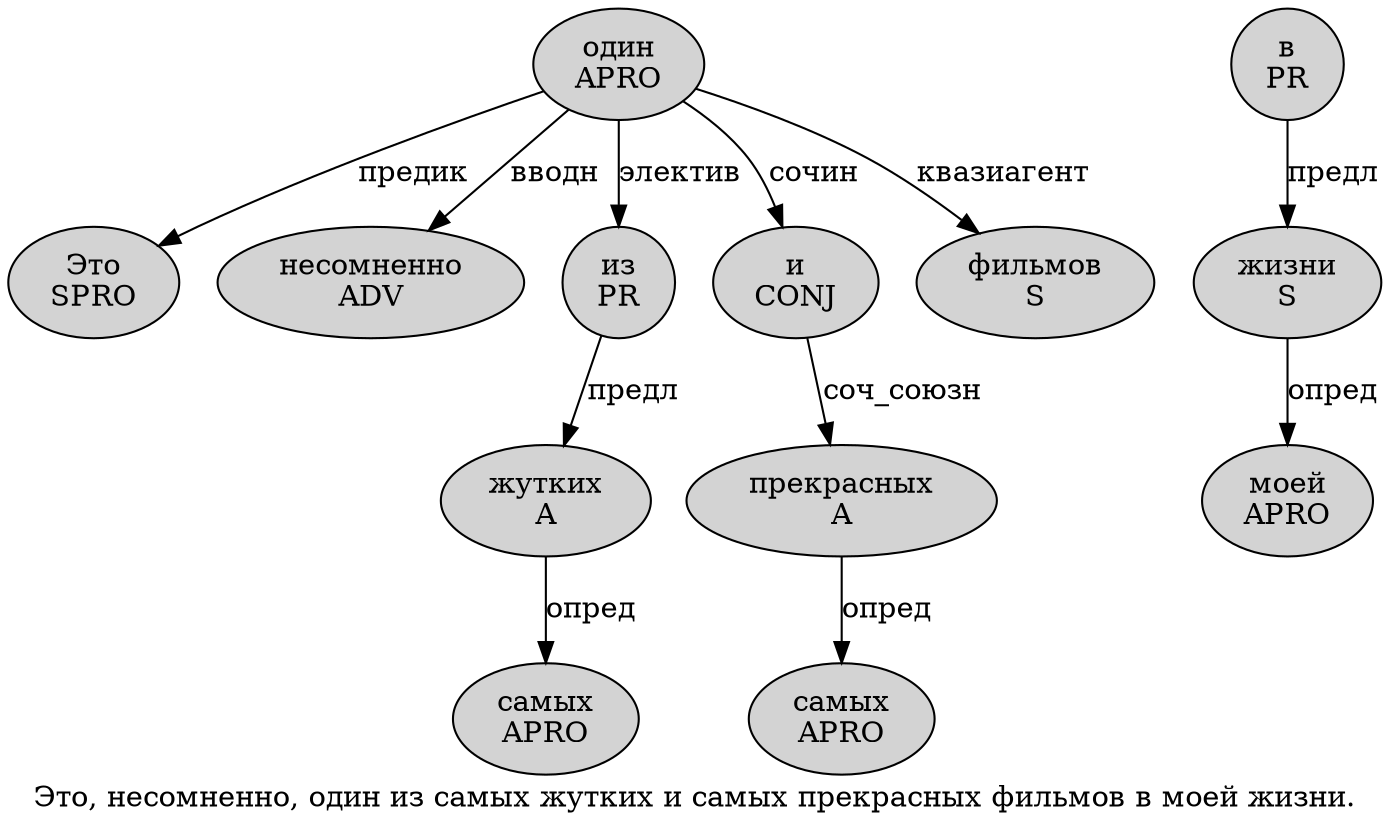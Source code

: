digraph SENTENCE_20 {
	graph [label="Это, несомненно, один из самых жутких и самых прекрасных фильмов в моей жизни."]
	node [style=filled]
		0 [label="Это
SPRO" color="" fillcolor=lightgray penwidth=1 shape=ellipse]
		2 [label="несомненно
ADV" color="" fillcolor=lightgray penwidth=1 shape=ellipse]
		4 [label="один
APRO" color="" fillcolor=lightgray penwidth=1 shape=ellipse]
		5 [label="из
PR" color="" fillcolor=lightgray penwidth=1 shape=ellipse]
		6 [label="самых
APRO" color="" fillcolor=lightgray penwidth=1 shape=ellipse]
		7 [label="жутких
A" color="" fillcolor=lightgray penwidth=1 shape=ellipse]
		8 [label="и
CONJ" color="" fillcolor=lightgray penwidth=1 shape=ellipse]
		9 [label="самых
APRO" color="" fillcolor=lightgray penwidth=1 shape=ellipse]
		10 [label="прекрасных
A" color="" fillcolor=lightgray penwidth=1 shape=ellipse]
		11 [label="фильмов
S" color="" fillcolor=lightgray penwidth=1 shape=ellipse]
		12 [label="в
PR" color="" fillcolor=lightgray penwidth=1 shape=ellipse]
		13 [label="моей
APRO" color="" fillcolor=lightgray penwidth=1 shape=ellipse]
		14 [label="жизни
S" color="" fillcolor=lightgray penwidth=1 shape=ellipse]
			7 -> 6 [label="опред"]
			12 -> 14 [label="предл"]
			8 -> 10 [label="соч_союзн"]
			5 -> 7 [label="предл"]
			4 -> 0 [label="предик"]
			4 -> 2 [label="вводн"]
			4 -> 5 [label="электив"]
			4 -> 8 [label="сочин"]
			4 -> 11 [label="квазиагент"]
			10 -> 9 [label="опред"]
			14 -> 13 [label="опред"]
}